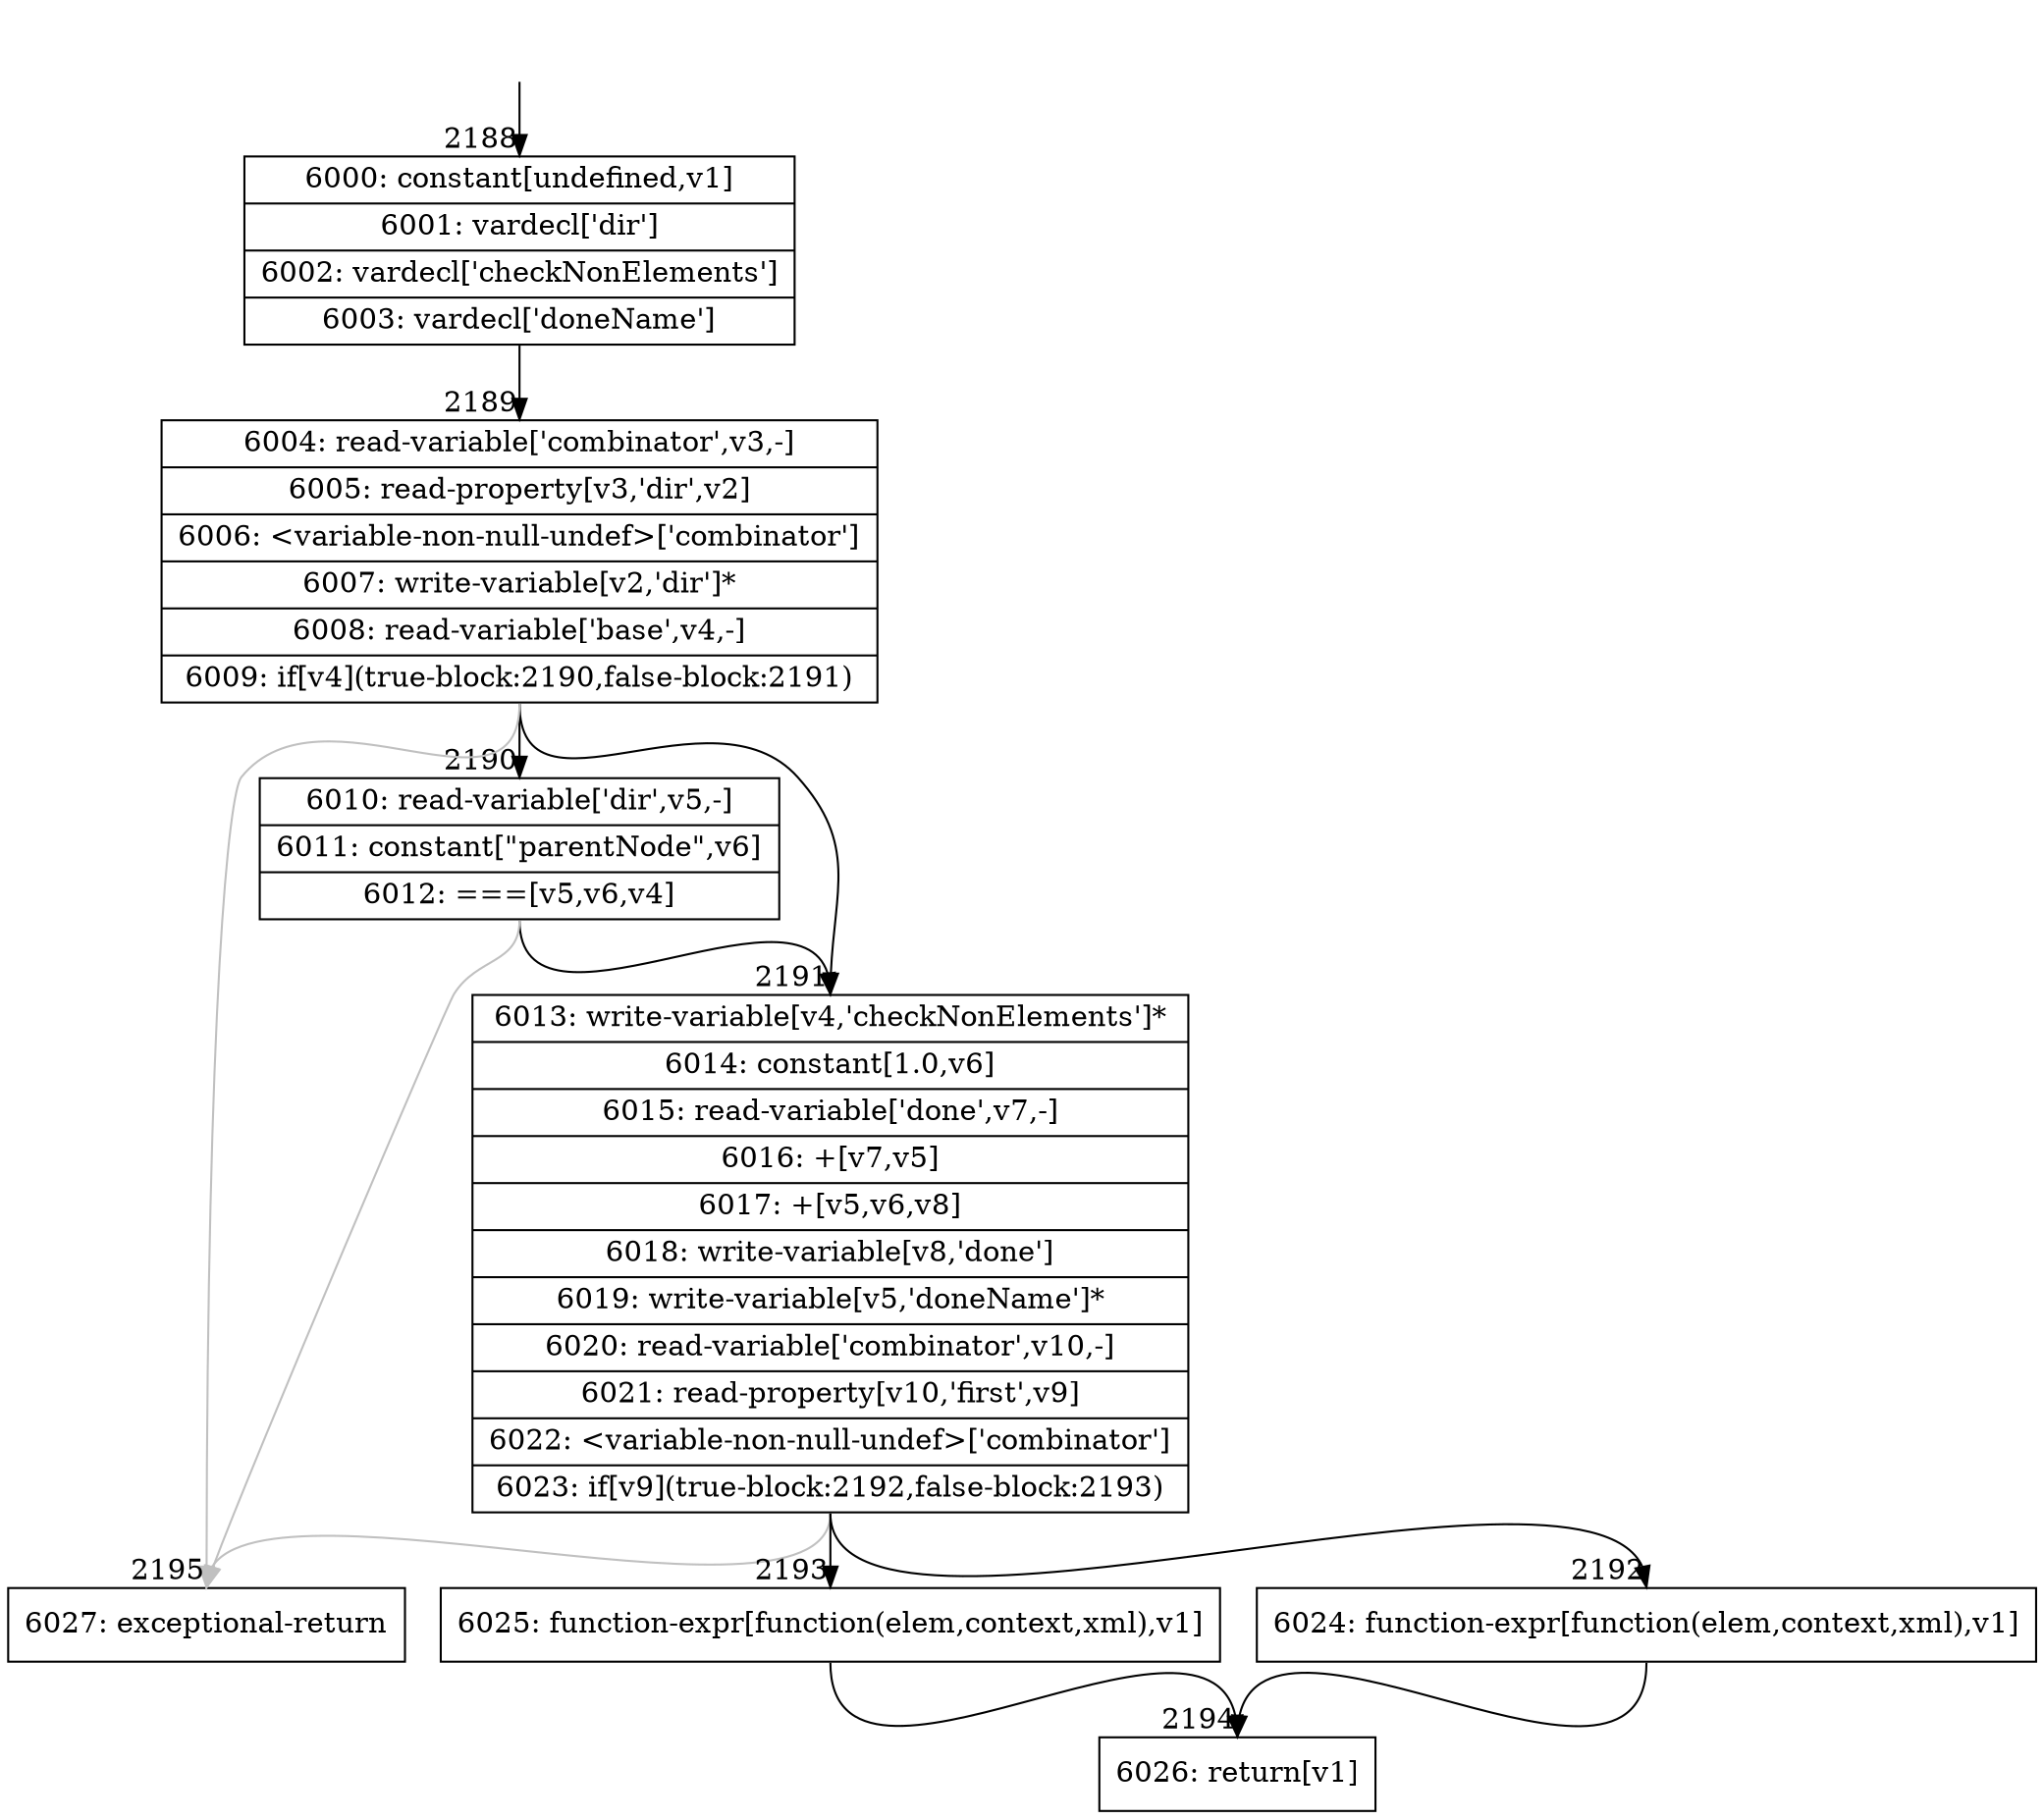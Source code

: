 digraph {
rankdir="TD"
BB_entry152[shape=none,label=""];
BB_entry152 -> BB2188 [tailport=s, headport=n, headlabel="    2188"]
BB2188 [shape=record label="{6000: constant[undefined,v1]|6001: vardecl['dir']|6002: vardecl['checkNonElements']|6003: vardecl['doneName']}" ] 
BB2188 -> BB2189 [tailport=s, headport=n, headlabel="      2189"]
BB2189 [shape=record label="{6004: read-variable['combinator',v3,-]|6005: read-property[v3,'dir',v2]|6006: \<variable-non-null-undef\>['combinator']|6007: write-variable[v2,'dir']*|6008: read-variable['base',v4,-]|6009: if[v4](true-block:2190,false-block:2191)}" ] 
BB2189 -> BB2191 [tailport=s, headport=n, headlabel="      2191"]
BB2189 -> BB2190 [tailport=s, headport=n, headlabel="      2190"]
BB2189 -> BB2195 [tailport=s, headport=n, color=gray, headlabel="      2195"]
BB2190 [shape=record label="{6010: read-variable['dir',v5,-]|6011: constant[\"parentNode\",v6]|6012: ===[v5,v6,v4]}" ] 
BB2190 -> BB2191 [tailport=s, headport=n]
BB2190 -> BB2195 [tailport=s, headport=n, color=gray]
BB2191 [shape=record label="{6013: write-variable[v4,'checkNonElements']*|6014: constant[1.0,v6]|6015: read-variable['done',v7,-]|6016: +[v7,v5]|6017: +[v5,v6,v8]|6018: write-variable[v8,'done']|6019: write-variable[v5,'doneName']*|6020: read-variable['combinator',v10,-]|6021: read-property[v10,'first',v9]|6022: \<variable-non-null-undef\>['combinator']|6023: if[v9](true-block:2192,false-block:2193)}" ] 
BB2191 -> BB2192 [tailport=s, headport=n, headlabel="      2192"]
BB2191 -> BB2193 [tailport=s, headport=n, headlabel="      2193"]
BB2191 -> BB2195 [tailport=s, headport=n, color=gray]
BB2192 [shape=record label="{6024: function-expr[function(elem,context,xml),v1]}" ] 
BB2192 -> BB2194 [tailport=s, headport=n, headlabel="      2194"]
BB2193 [shape=record label="{6025: function-expr[function(elem,context,xml),v1]}" ] 
BB2193 -> BB2194 [tailport=s, headport=n]
BB2194 [shape=record label="{6026: return[v1]}" ] 
BB2195 [shape=record label="{6027: exceptional-return}" ] 
}
